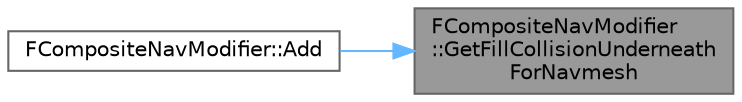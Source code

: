 digraph "FCompositeNavModifier::GetFillCollisionUnderneathForNavmesh"
{
 // INTERACTIVE_SVG=YES
 // LATEX_PDF_SIZE
  bgcolor="transparent";
  edge [fontname=Helvetica,fontsize=10,labelfontname=Helvetica,labelfontsize=10];
  node [fontname=Helvetica,fontsize=10,shape=box,height=0.2,width=0.4];
  rankdir="RL";
  Node1 [id="Node000001",label="FCompositeNavModifier\l::GetFillCollisionUnderneath\lForNavmesh",height=0.2,width=0.4,color="gray40", fillcolor="grey60", style="filled", fontcolor="black",tooltip=" "];
  Node1 -> Node2 [id="edge1_Node000001_Node000002",dir="back",color="steelblue1",style="solid",tooltip=" "];
  Node2 [id="Node000002",label="FCompositeNavModifier::Add",height=0.2,width=0.4,color="grey40", fillcolor="white", style="filled",URL="$dd/deb/structFCompositeNavModifier.html#a21010c3f4b55e4a8c3aff2cabf03f415",tooltip=" "];
}
